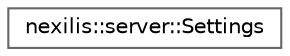 digraph "Graphical Class Hierarchy"
{
 // LATEX_PDF_SIZE
  bgcolor="transparent";
  edge [fontname=Helvetica,fontsize=10,labelfontname=Helvetica,labelfontsize=10];
  node [fontname=Helvetica,fontsize=10,shape=box,height=0.2,width=0.4];
  rankdir="LR";
  Node0 [id="Node000000",label="nexilis::server::Settings",height=0.2,width=0.4,color="grey40", fillcolor="white", style="filled",URL="$d6/d1f/classnexilis_1_1server_1_1Settings.html",tooltip="Nexilis Server-side API."];
}
